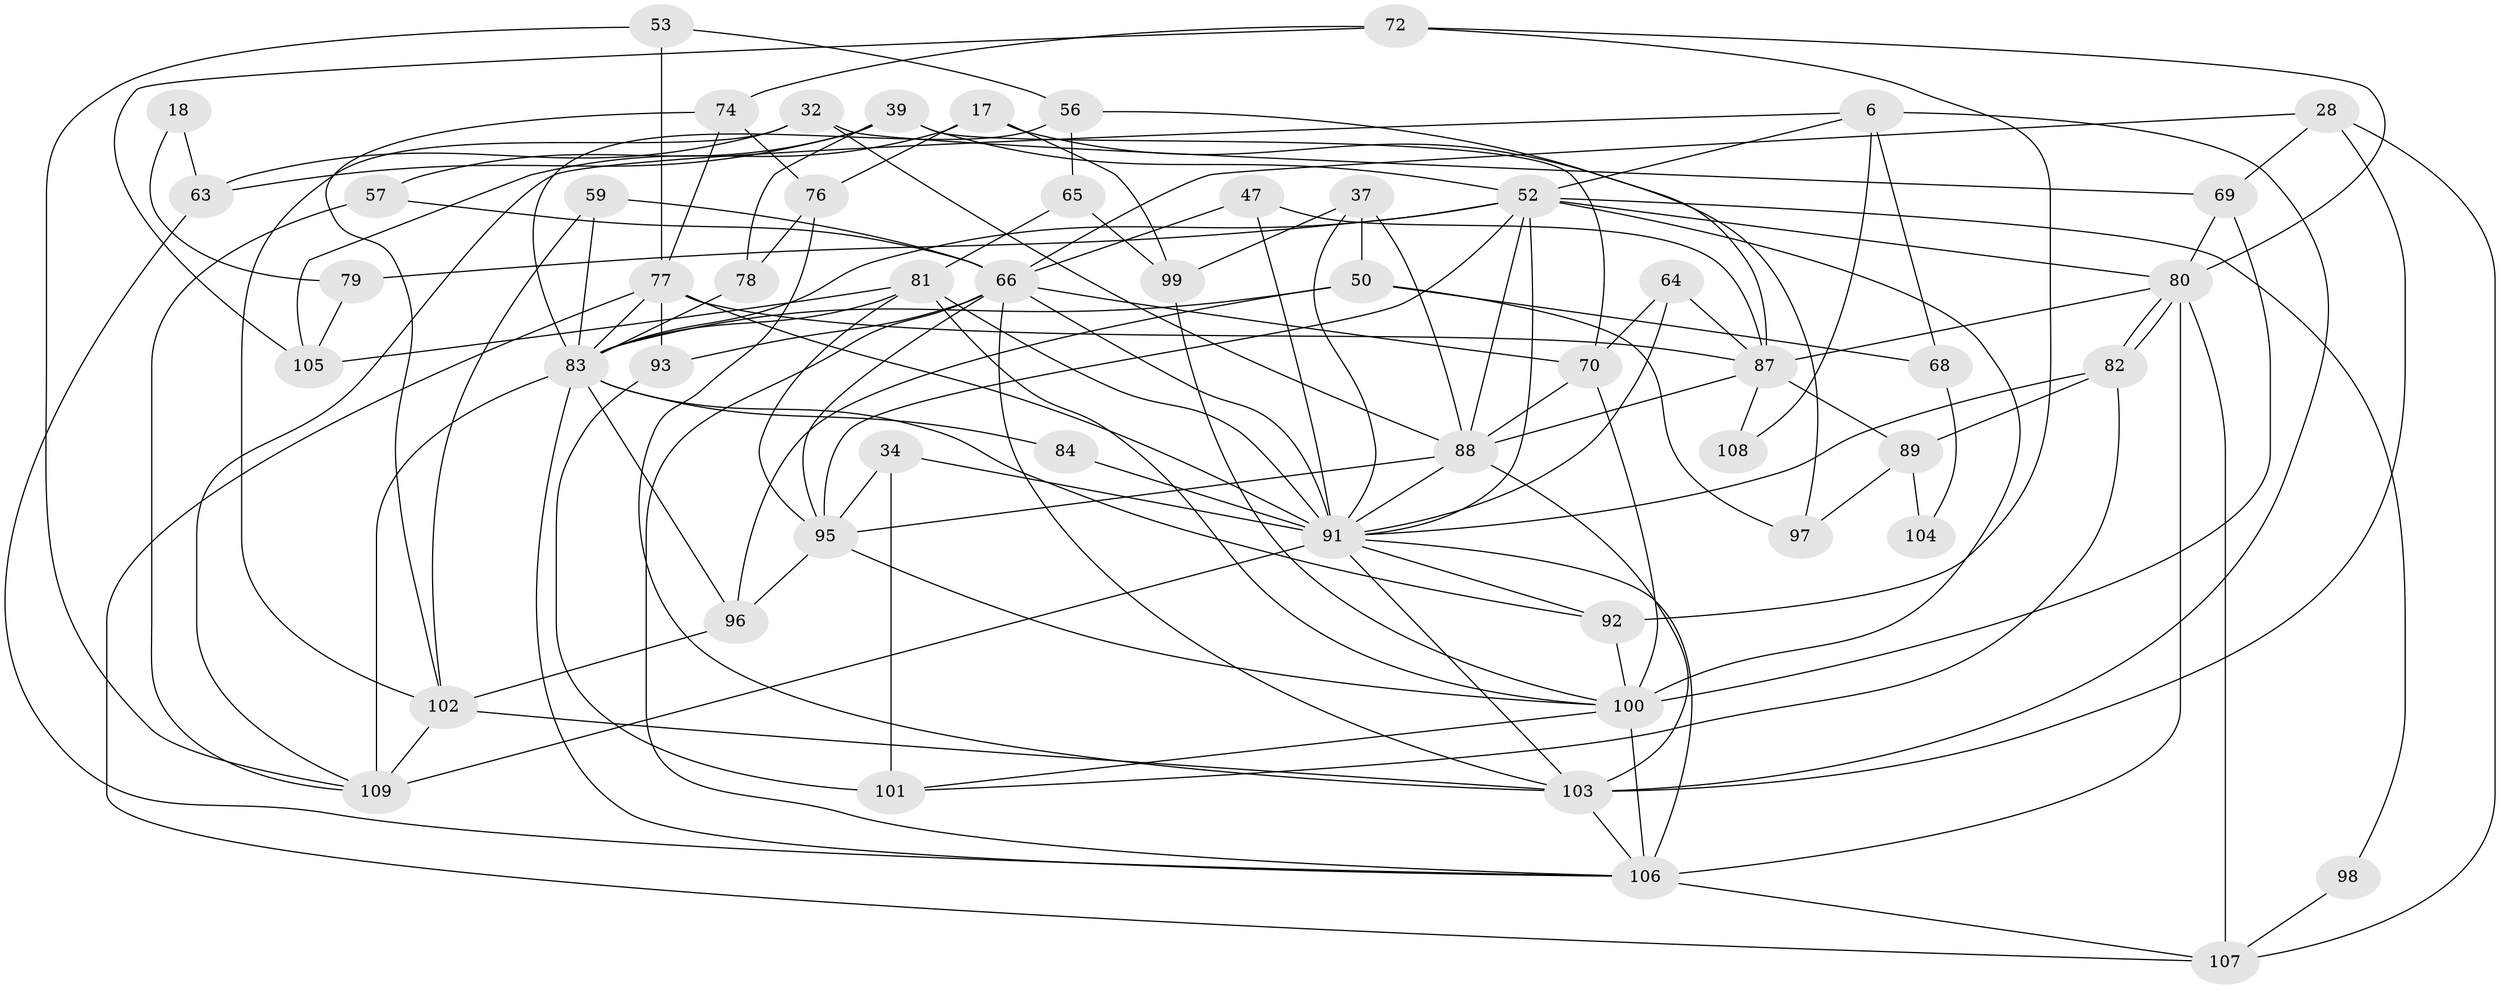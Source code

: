// original degree distribution, {5: 0.1743119266055046, 2: 0.10091743119266056, 4: 0.30275229357798167, 7: 0.03669724770642202, 3: 0.29357798165137616, 6: 0.08256880733944955, 9: 0.009174311926605505}
// Generated by graph-tools (version 1.1) at 2025/52/03/04/25 21:52:39]
// undirected, 54 vertices, 134 edges
graph export_dot {
graph [start="1"]
  node [color=gray90,style=filled];
  6;
  17;
  18;
  28;
  32;
  34;
  37 [super="+20"];
  39;
  47;
  50 [super="+29"];
  52 [super="+44+31+51"];
  53 [super="+45"];
  56;
  57;
  59;
  63;
  64;
  65;
  66 [super="+9+2+49"];
  68;
  69;
  70 [super="+5"];
  72;
  74;
  76;
  77 [super="+19+54"];
  78;
  79;
  80 [super="+30+60"];
  81 [super="+62+73"];
  82;
  83 [super="+1+67+15"];
  84;
  87;
  88 [super="+7+55"];
  89;
  91 [super="+8+10+22+61+90"];
  92;
  93;
  95 [super="+85+94"];
  96;
  97;
  98;
  99;
  100 [super="+38+42+75"];
  101 [super="+27"];
  102 [super="+25"];
  103 [super="+58"];
  104;
  105 [super="+40"];
  106 [super="+86"];
  107 [super="+16"];
  108;
  109 [super="+24"];
  6 -- 68;
  6 -- 108;
  6 -- 103 [weight=2];
  6 -- 109;
  6 -- 52 [weight=2];
  17 -- 105 [weight=2];
  17 -- 76;
  17 -- 97;
  17 -- 99;
  18 -- 79;
  18 -- 63;
  28 -- 103;
  28 -- 69;
  28 -- 66;
  28 -- 107;
  32 -- 102 [weight=2];
  32 -- 63;
  32 -- 69;
  32 -- 88;
  34 -- 101 [weight=2];
  34 -- 91 [weight=2];
  34 -- 95;
  37 -- 99;
  37 -- 88 [weight=2];
  37 -- 50;
  37 -- 91;
  39 -- 63;
  39 -- 57;
  39 -- 70;
  39 -- 78;
  39 -- 52;
  47 -- 87;
  47 -- 91 [weight=2];
  47 -- 66;
  50 -- 68;
  50 -- 96 [weight=2];
  50 -- 97;
  50 -- 83;
  52 -- 98;
  52 -- 88 [weight=2];
  52 -- 79 [weight=2];
  52 -- 83 [weight=2];
  52 -- 95;
  52 -- 80;
  52 -- 100 [weight=3];
  52 -- 91;
  53 -- 77;
  53 -- 56;
  53 -- 109;
  56 -- 87;
  56 -- 65;
  56 -- 83;
  57 -- 109;
  57 -- 66;
  59 -- 102;
  59 -- 66;
  59 -- 83;
  63 -- 106;
  64 -- 87;
  64 -- 70;
  64 -- 91;
  65 -- 99;
  65 -- 81;
  66 -- 70;
  66 -- 95 [weight=3];
  66 -- 93;
  66 -- 106;
  66 -- 91;
  66 -- 103;
  68 -- 104;
  69 -- 80;
  69 -- 100;
  70 -- 88;
  70 -- 100;
  72 -- 92;
  72 -- 74;
  72 -- 105;
  72 -- 80;
  74 -- 76;
  74 -- 102;
  74 -- 77;
  76 -- 78;
  76 -- 103;
  77 -- 87;
  77 -- 107;
  77 -- 93;
  77 -- 83;
  77 -- 91;
  78 -- 83;
  79 -- 105;
  80 -- 82;
  80 -- 82;
  80 -- 107 [weight=2];
  80 -- 106;
  80 -- 87;
  81 -- 95;
  81 -- 83;
  81 -- 100;
  81 -- 91 [weight=3];
  81 -- 105;
  82 -- 89;
  82 -- 101;
  82 -- 91;
  83 -- 92;
  83 -- 84;
  83 -- 109 [weight=2];
  83 -- 96;
  83 -- 106;
  84 -- 91;
  87 -- 89;
  87 -- 108;
  87 -- 88 [weight=2];
  88 -- 91;
  88 -- 103 [weight=2];
  88 -- 95 [weight=2];
  89 -- 97;
  89 -- 104;
  91 -- 106 [weight=2];
  91 -- 103;
  91 -- 109;
  91 -- 92;
  92 -- 100 [weight=2];
  93 -- 101;
  95 -- 96;
  95 -- 100 [weight=2];
  96 -- 102;
  98 -- 107;
  99 -- 100;
  100 -- 101;
  100 -- 106 [weight=2];
  102 -- 109;
  102 -- 103;
  103 -- 106 [weight=2];
  106 -- 107;
}
